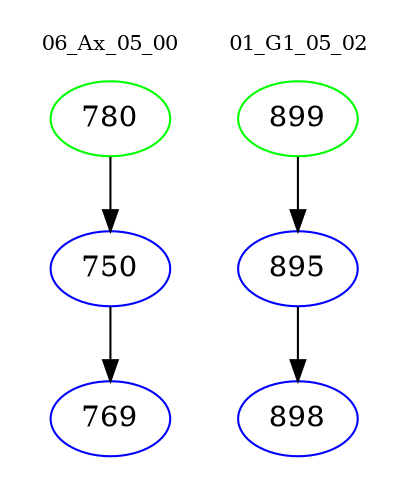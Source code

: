 digraph{
subgraph cluster_0 {
color = white
label = "06_Ax_05_00";
fontsize=10;
T0_780 [label="780", color="green"]
T0_780 -> T0_750 [color="black"]
T0_750 [label="750", color="blue"]
T0_750 -> T0_769 [color="black"]
T0_769 [label="769", color="blue"]
}
subgraph cluster_1 {
color = white
label = "01_G1_05_02";
fontsize=10;
T1_899 [label="899", color="green"]
T1_899 -> T1_895 [color="black"]
T1_895 [label="895", color="blue"]
T1_895 -> T1_898 [color="black"]
T1_898 [label="898", color="blue"]
}
}
